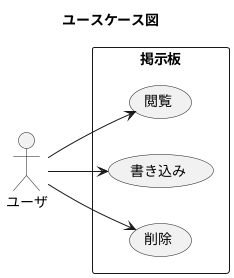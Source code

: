 @startuml

title ユースケース図
left to right direction
actor ユーザ

rectangle 掲示板 {
	ユーザ --> (閲覧)
	ユーザ --> (書き込み)
	ユーザ --> (削除)
}

@enduml